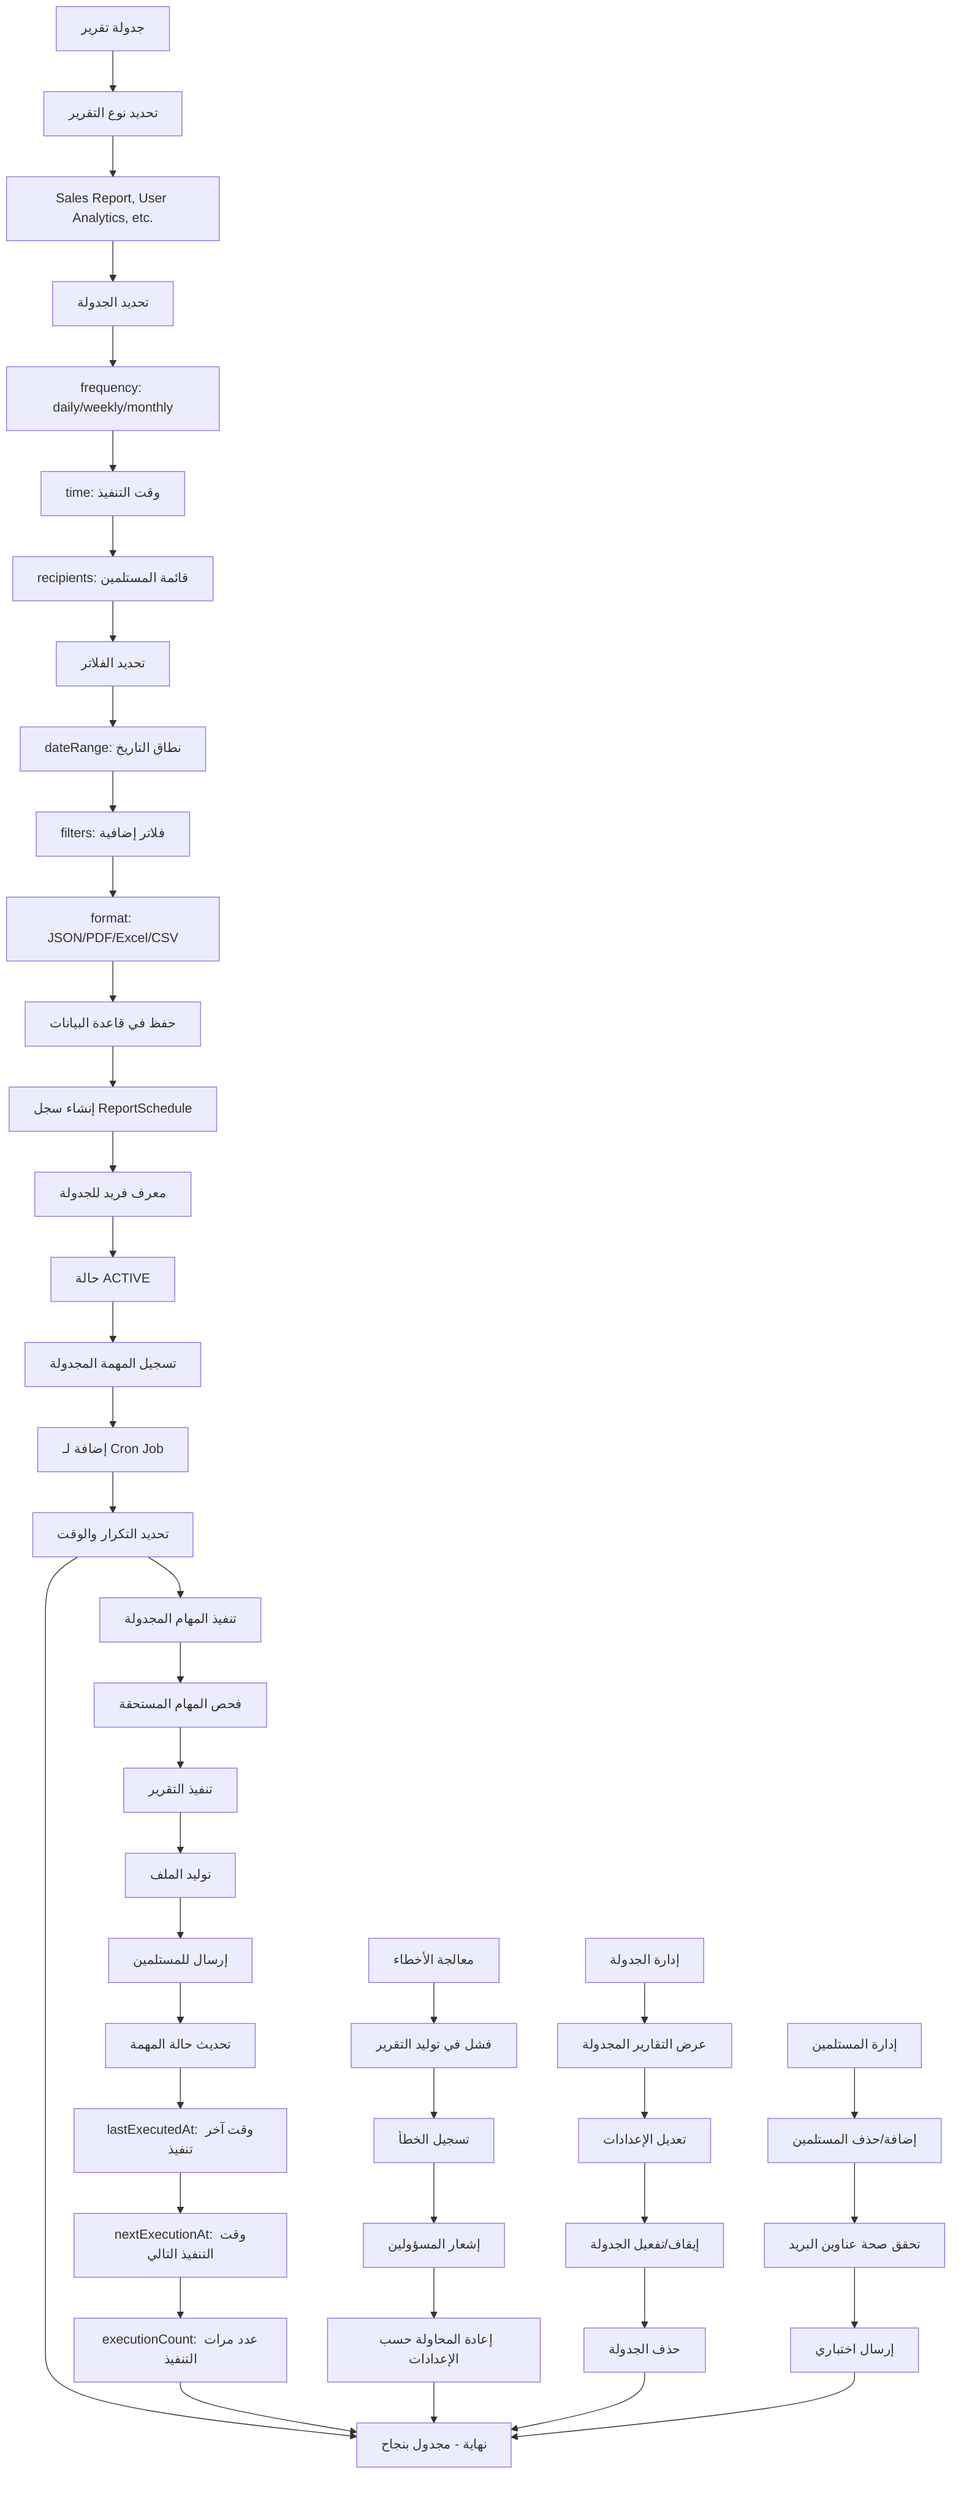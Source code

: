 %% Report Scheduling Flow
%% View at https://mermaid.live
flowchart TD
  A[جدولة تقرير] --> B[تحديد نوع التقرير]
  B --> B1[Sales Report, User Analytics, etc.]
  B1 --> C[تحديد الجدولة]
  C --> C1[frequency: daily/weekly/monthly]
  C1 --> C2[time: وقت التنفيذ]
  C2 --> C3[recipients: قائمة المستلمين]

  C3 --> D[تحديد الفلاتر]
  D --> D1[dateRange: نطاق التاريخ]
  D1 --> D2[filters: فلاتر إضافية]
  D2 --> D3[format: JSON/PDF/Excel/CSV]

  D3 --> E[حفظ في قاعدة البيانات]
  E --> E1[إنشاء سجل ReportSchedule]
  E1 --> E2[معرف فريد للجدولة]
  E2 --> E3[حالة ACTIVE]

  E3 --> F[تسجيل المهمة المجدولة]
  F --> F1[إضافة لـ Cron Job]
  F1 --> F2[تحديد التكرار والوقت]

  F2 --> G[تنفيذ المهام المجدولة]
  G --> G1[فحص المهام المستحقة]
  G1 --> G2[تنفيذ التقرير]
  G2 --> G3[توليد الملف]
  G3 --> G4[إرسال للمستلمين]

  G4 --> H[تحديث حالة المهمة]
  H --> H1[lastExecutedAt: وقت آخر تنفيذ]
  H1 --> H2[nextExecutionAt: وقت التنفيذ التالي]
  H2 --> H3[executionCount: عدد مرات التنفيذ]

  %% Error Handling
  I[معالجة الأخطاء] --> I1[فشل في توليد التقرير]
  I1 --> I2[تسجيل الخطأ]
  I2 --> I3[إشعار المسؤولين]
  I3 --> I4[إعادة المحاولة حسب الإعدادات]

  %% Management
  J[إدارة الجدولة] --> J1[عرض التقارير المجدولة]
  J1 --> J2[تعديل الإعدادات]
  J2 --> J3[إيقاف/تفعيل الجدولة]
  J3 --> J4[حذف الجدولة]

  %% Recipients
  K[إدارة المستلمين] --> K1[إضافة/حذف المستلمين]
  K1 --> K2[تحقق صحة عناوين البريد]
  K2 --> K3[إرسال اختباري]

  %% End points
  F2 --> L[نهاية - مجدول بنجاح]
  H3 --> L
  I4 --> L
  J4 --> L
  K3 --> L